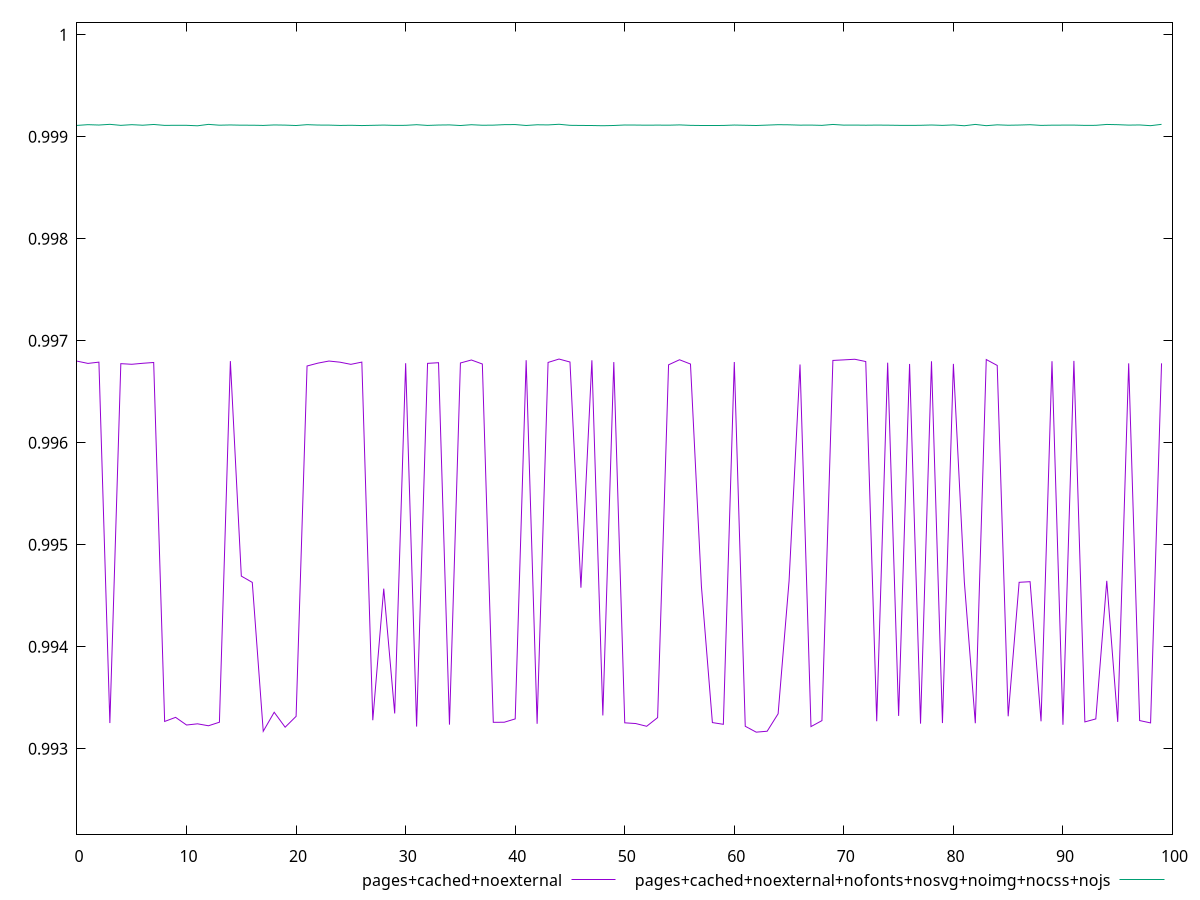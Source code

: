 $_pagesCachedNoexternal <<EOF
0.9968002784107419
0.9967778197027632
0.9967903633302875
0.9932511579289982
0.9967754305667944
0.9967692760849343
0.9967790630916253
0.9967870081916363
0.9932668455604285
0.9933071142679375
0.993232002468166
0.9932437228456088
0.9932246471170825
0.9932594336907407
0.996800385685594
0.9946921961541904
0.9946304834407618
0.9931705404274513
0.9933570815806586
0.9932105465501456
0.9933170000850953
0.9967524382436863
0.9967808426714723
0.9968011091501947
0.9967899423648916
0.996768694414495
0.9967906961841075
0.9932788261878477
0.9945691997069909
0.9933452040263007
0.9967800240640681
0.9932165118470537
0.9967782670886636
0.9967848131219829
0.9932355171492065
0.996781984335248
0.9968113614484981
0.9967720224458656
0.993258394204128
0.9932592683255536
0.9932918598029606
0.9968091890451766
0.9932442779198427
0.9967873310027433
0.9968206806750979
0.9967914704557848
0.9945781157362928
0.9968087243628929
0.993325960688535
0.9967911662533921
0.9932535072753099
0.9932464456498564
0.9932195370746211
0.9933045902386066
0.9967641049898899
0.9968136146628617
0.996771739846402
0.994589768295292
0.9932558245256613
0.9932388746633263
0.9967916579984246
0.9932195973716186
0.9931619917360298
0.9931710113768999
0.9933422386011356
0.9946453645883686
0.9967671582454984
0.9932165237125793
0.9932750760844089
0.9968070520003516
0.9968125451031358
0.9968185948271235
0.9967962251097422
0.9932690415311582
0.9967848921501399
0.9933209456118806
0.9967725209706897
0.9932454461309609
0.9967986598327965
0.9932514672684731
0.9967734868427736
0.9946338224578952
0.9932492159513867
0.99681589852788
0.9967578583446622
0.9933176701795133
0.9946313104014404
0.9946373802993687
0.9932682873080038
0.996799447510433
0.9932341730195955
0.9968029092942965
0.9932624825824863
0.993291718550567
0.9946458197626709
0.993262560317286
0.9967781592614255
0.9932756145723574
0.993252611933197
0.9967787419553369
EOF
$_pagesCachedNoexternalNofontsNosvgNoimgNocssNojs <<EOF
0.9991116654981396
0.9991189476797131
0.9991153611085986
0.9991221597519593
0.9991121775479832
0.9991188761960801
0.9991134977076672
0.9991208488393363
0.9991118444849447
0.99911292209131
0.999112560150214
0.9991079629833008
0.9991217999127868
0.999113690939766
0.9991161061226668
0.9991137234268843
0.9991136447722593
0.9991114899095226
0.9991162426126918
0.9991144908778322
0.9991106467063927
0.9991189485306815
0.999115112661487
0.9991145455538244
0.9991114016767074
0.9991129409125115
0.9991102720345237
0.9991124574508672
0.9991148684300661
0.9991117494284781
0.9991125088017021
0.9991185791500321
0.9991115481565591
0.9991152723227681
0.9991166119061672
0.9991105275449685
0.999118414847388
0.9991132651014628
0.9991142695839661
0.9991190191588109
0.9991198782548187
0.9991109835485009
0.9991178493952261
0.9991165121320709
0.9991227705354161
0.9991125687080735
0.9991113382819125
0.9991105995576812
0.9991085359612932
0.9991108507092021
0.999115711915199
0.9991149939681834
0.9991136712760579
0.9991146480641946
0.9991137447994807
0.9991166528365807
0.9991122280554408
0.9991108241394802
0.9991105806976495
0.9991112466102126
0.9991151886528207
0.9991129409125115
0.9991107632839071
0.9991146531894695
0.9991187332152065
0.9991175256655038
0.9991141755850722
0.9991148940512209
0.9991120953615555
0.9991210391184417
0.9991143336696489
0.9991148957592773
0.999113600312883
0.9991147881466924
0.9991139508106424
0.999112382132107
0.9991118025240617
0.9991127056250497
0.9991156974071074
0.9991119121329003
0.9991163040278257
0.9991083392741568
0.9991213321192332
0.9991090811826957
0.9991174379017087
0.9991132488514523
0.9991150989995824
0.9991184974273581
0.9991118273582409
0.9991139345704583
0.9991144421798039
0.9991146719819456
0.9991119463834934
0.9991124634419176
0.9991211028207654
0.9991187953460294
0.9991145241963291
0.9991161965491511
0.9991090777490463
0.999122096958148
EOF
set key outside below
set terminal pngcairo
set output "report_00004_2020-11-02T20-21-41.718Z/first-cpu-idle/first-cpu-idle_pages+cached+noexternal_pages+cached+noexternal+nofonts+nosvg+noimg+nocss+nojs.png"
set yrange [0.9921619917360298:1.000122770535416]
plot $_pagesCachedNoexternal title "pages+cached+noexternal" with line ,$_pagesCachedNoexternalNofontsNosvgNoimgNocssNojs title "pages+cached+noexternal+nofonts+nosvg+noimg+nocss+nojs" with line ,